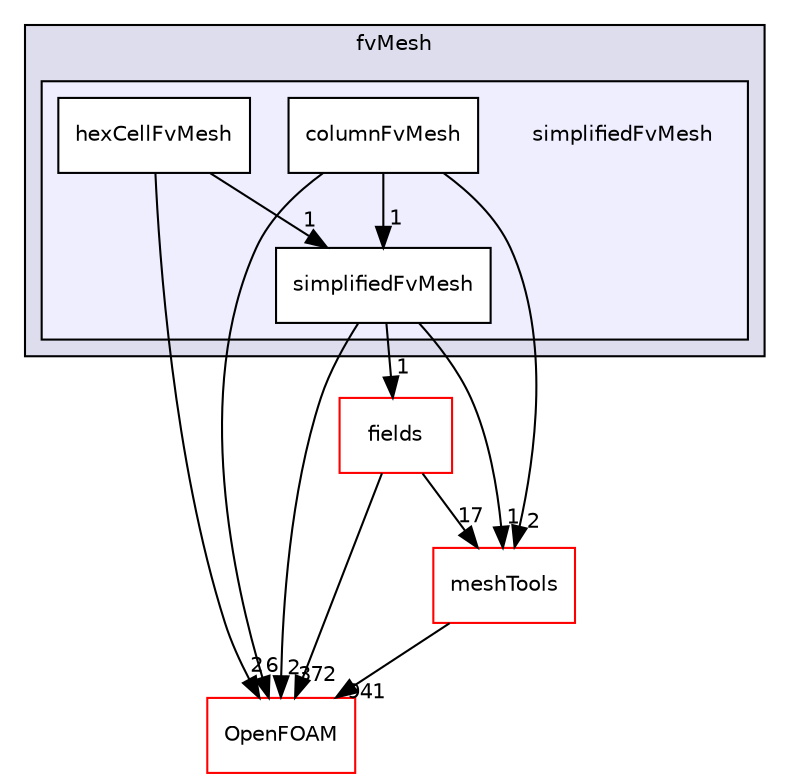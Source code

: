 digraph "src/finiteVolume/fvMesh/simplifiedFvMesh" {
  bgcolor=transparent;
  compound=true
  node [ fontsize="10", fontname="Helvetica"];
  edge [ labelfontsize="10", labelfontname="Helvetica"];
  subgraph clusterdir_c382fa095c9c33d8673c0dd60aaef275 {
    graph [ bgcolor="#ddddee", pencolor="black", label="fvMesh" fontname="Helvetica", fontsize="10", URL="dir_c382fa095c9c33d8673c0dd60aaef275.html"]
  subgraph clusterdir_febb66ae8fef1ef5fdf2a781f4af4156 {
    graph [ bgcolor="#eeeeff", pencolor="black", label="" URL="dir_febb66ae8fef1ef5fdf2a781f4af4156.html"];
    dir_febb66ae8fef1ef5fdf2a781f4af4156 [shape=plaintext label="simplifiedFvMesh"];
    dir_1075c2ef468af18c3198859a9d95d785 [shape=box label="columnFvMesh" color="black" fillcolor="white" style="filled" URL="dir_1075c2ef468af18c3198859a9d95d785.html"];
    dir_ca5856571fae0f7d2106f0ffe60dbaca [shape=box label="hexCellFvMesh" color="black" fillcolor="white" style="filled" URL="dir_ca5856571fae0f7d2106f0ffe60dbaca.html"];
    dir_e30e1415e1be58d29bdd4212a5f6cb49 [shape=box label="simplifiedFvMesh" color="black" fillcolor="white" style="filled" URL="dir_e30e1415e1be58d29bdd4212a5f6cb49.html"];
  }
  }
  dir_25ab4a83a983f7bb7a38b7f63bb141b7 [shape=box label="fields" color="red" URL="dir_25ab4a83a983f7bb7a38b7f63bb141b7.html"];
  dir_ae30ad0bef50cf391b24c614251bb9fd [shape=box label="meshTools" color="red" URL="dir_ae30ad0bef50cf391b24c614251bb9fd.html"];
  dir_c5473ff19b20e6ec4dfe5c310b3778a8 [shape=box label="OpenFOAM" color="red" URL="dir_c5473ff19b20e6ec4dfe5c310b3778a8.html"];
  dir_e30e1415e1be58d29bdd4212a5f6cb49->dir_25ab4a83a983f7bb7a38b7f63bb141b7 [headlabel="1", labeldistance=1.5 headhref="dir_001142_000890.html"];
  dir_e30e1415e1be58d29bdd4212a5f6cb49->dir_ae30ad0bef50cf391b24c614251bb9fd [headlabel="1", labeldistance=1.5 headhref="dir_001142_001949.html"];
  dir_e30e1415e1be58d29bdd4212a5f6cb49->dir_c5473ff19b20e6ec4dfe5c310b3778a8 [headlabel="2", labeldistance=1.5 headhref="dir_001142_002151.html"];
  dir_25ab4a83a983f7bb7a38b7f63bb141b7->dir_ae30ad0bef50cf391b24c614251bb9fd [headlabel="17", labeldistance=1.5 headhref="dir_000890_001949.html"];
  dir_25ab4a83a983f7bb7a38b7f63bb141b7->dir_c5473ff19b20e6ec4dfe5c310b3778a8 [headlabel="372", labeldistance=1.5 headhref="dir_000890_002151.html"];
  dir_ae30ad0bef50cf391b24c614251bb9fd->dir_c5473ff19b20e6ec4dfe5c310b3778a8 [headlabel="941", labeldistance=1.5 headhref="dir_001949_002151.html"];
  dir_ca5856571fae0f7d2106f0ffe60dbaca->dir_e30e1415e1be58d29bdd4212a5f6cb49 [headlabel="1", labeldistance=1.5 headhref="dir_001141_001142.html"];
  dir_ca5856571fae0f7d2106f0ffe60dbaca->dir_c5473ff19b20e6ec4dfe5c310b3778a8 [headlabel="2", labeldistance=1.5 headhref="dir_001141_002151.html"];
  dir_1075c2ef468af18c3198859a9d95d785->dir_e30e1415e1be58d29bdd4212a5f6cb49 [headlabel="1", labeldistance=1.5 headhref="dir_001140_001142.html"];
  dir_1075c2ef468af18c3198859a9d95d785->dir_ae30ad0bef50cf391b24c614251bb9fd [headlabel="2", labeldistance=1.5 headhref="dir_001140_001949.html"];
  dir_1075c2ef468af18c3198859a9d95d785->dir_c5473ff19b20e6ec4dfe5c310b3778a8 [headlabel="6", labeldistance=1.5 headhref="dir_001140_002151.html"];
}
